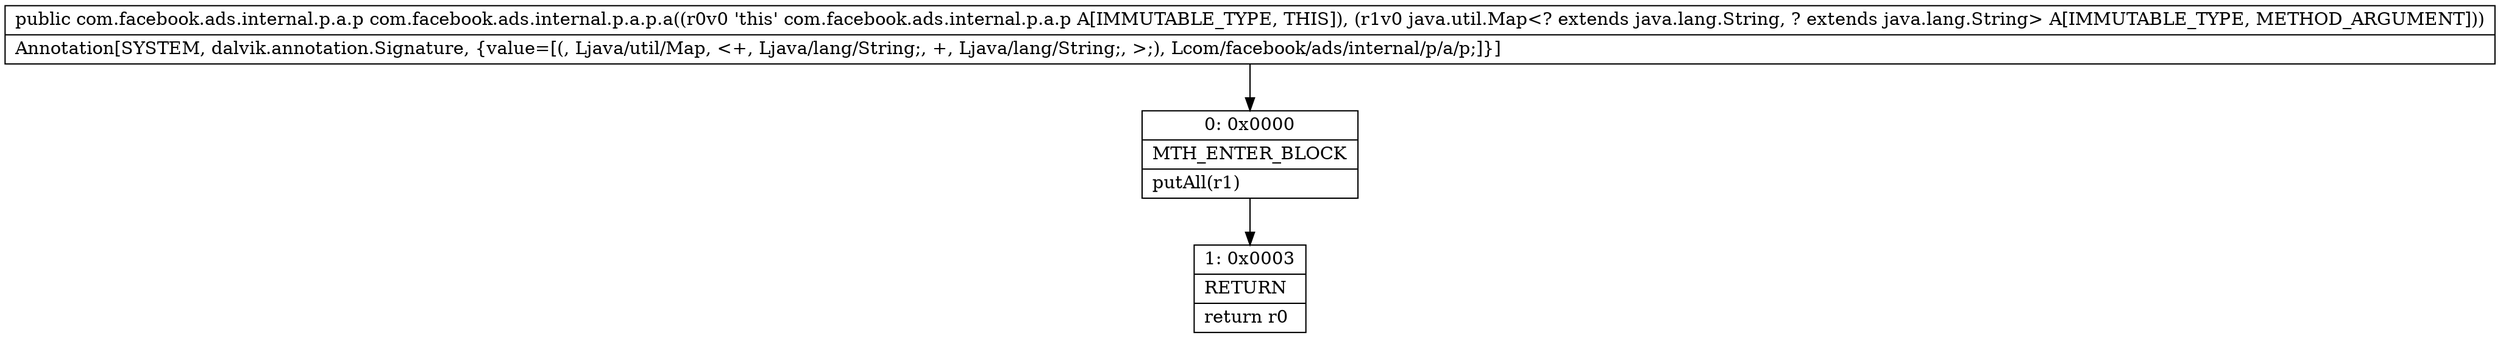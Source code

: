digraph "CFG forcom.facebook.ads.internal.p.a.p.a(Ljava\/util\/Map;)Lcom\/facebook\/ads\/internal\/p\/a\/p;" {
Node_0 [shape=record,label="{0\:\ 0x0000|MTH_ENTER_BLOCK\l|putAll(r1)\l}"];
Node_1 [shape=record,label="{1\:\ 0x0003|RETURN\l|return r0\l}"];
MethodNode[shape=record,label="{public com.facebook.ads.internal.p.a.p com.facebook.ads.internal.p.a.p.a((r0v0 'this' com.facebook.ads.internal.p.a.p A[IMMUTABLE_TYPE, THIS]), (r1v0 java.util.Map\<? extends java.lang.String, ? extends java.lang.String\> A[IMMUTABLE_TYPE, METHOD_ARGUMENT]))  | Annotation[SYSTEM, dalvik.annotation.Signature, \{value=[(, Ljava\/util\/Map, \<+, Ljava\/lang\/String;, +, Ljava\/lang\/String;, \>;), Lcom\/facebook\/ads\/internal\/p\/a\/p;]\}]\l}"];
MethodNode -> Node_0;
Node_0 -> Node_1;
}


